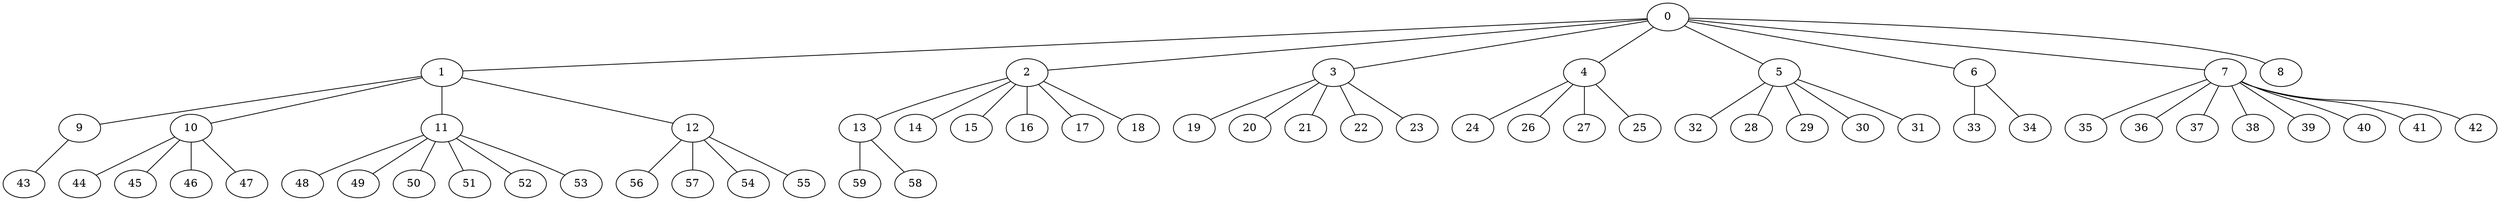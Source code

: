 
graph graphname {
    0 -- 1
0 -- 2
0 -- 3
0 -- 4
0 -- 5
0 -- 6
0 -- 7
0 -- 8
1 -- 9
1 -- 10
1 -- 11
1 -- 12
2 -- 13
2 -- 14
2 -- 15
2 -- 16
2 -- 17
2 -- 18
3 -- 19
3 -- 20
3 -- 21
3 -- 22
3 -- 23
4 -- 24
4 -- 26
4 -- 27
4 -- 25
5 -- 32
5 -- 28
5 -- 29
5 -- 30
5 -- 31
6 -- 33
6 -- 34
7 -- 35
7 -- 36
7 -- 37
7 -- 38
7 -- 39
7 -- 40
7 -- 41
7 -- 42
9 -- 43
10 -- 44
10 -- 45
10 -- 46
10 -- 47
11 -- 48
11 -- 49
11 -- 50
11 -- 51
11 -- 52
11 -- 53
12 -- 56
12 -- 57
12 -- 54
12 -- 55
13 -- 59
13 -- 58

}
